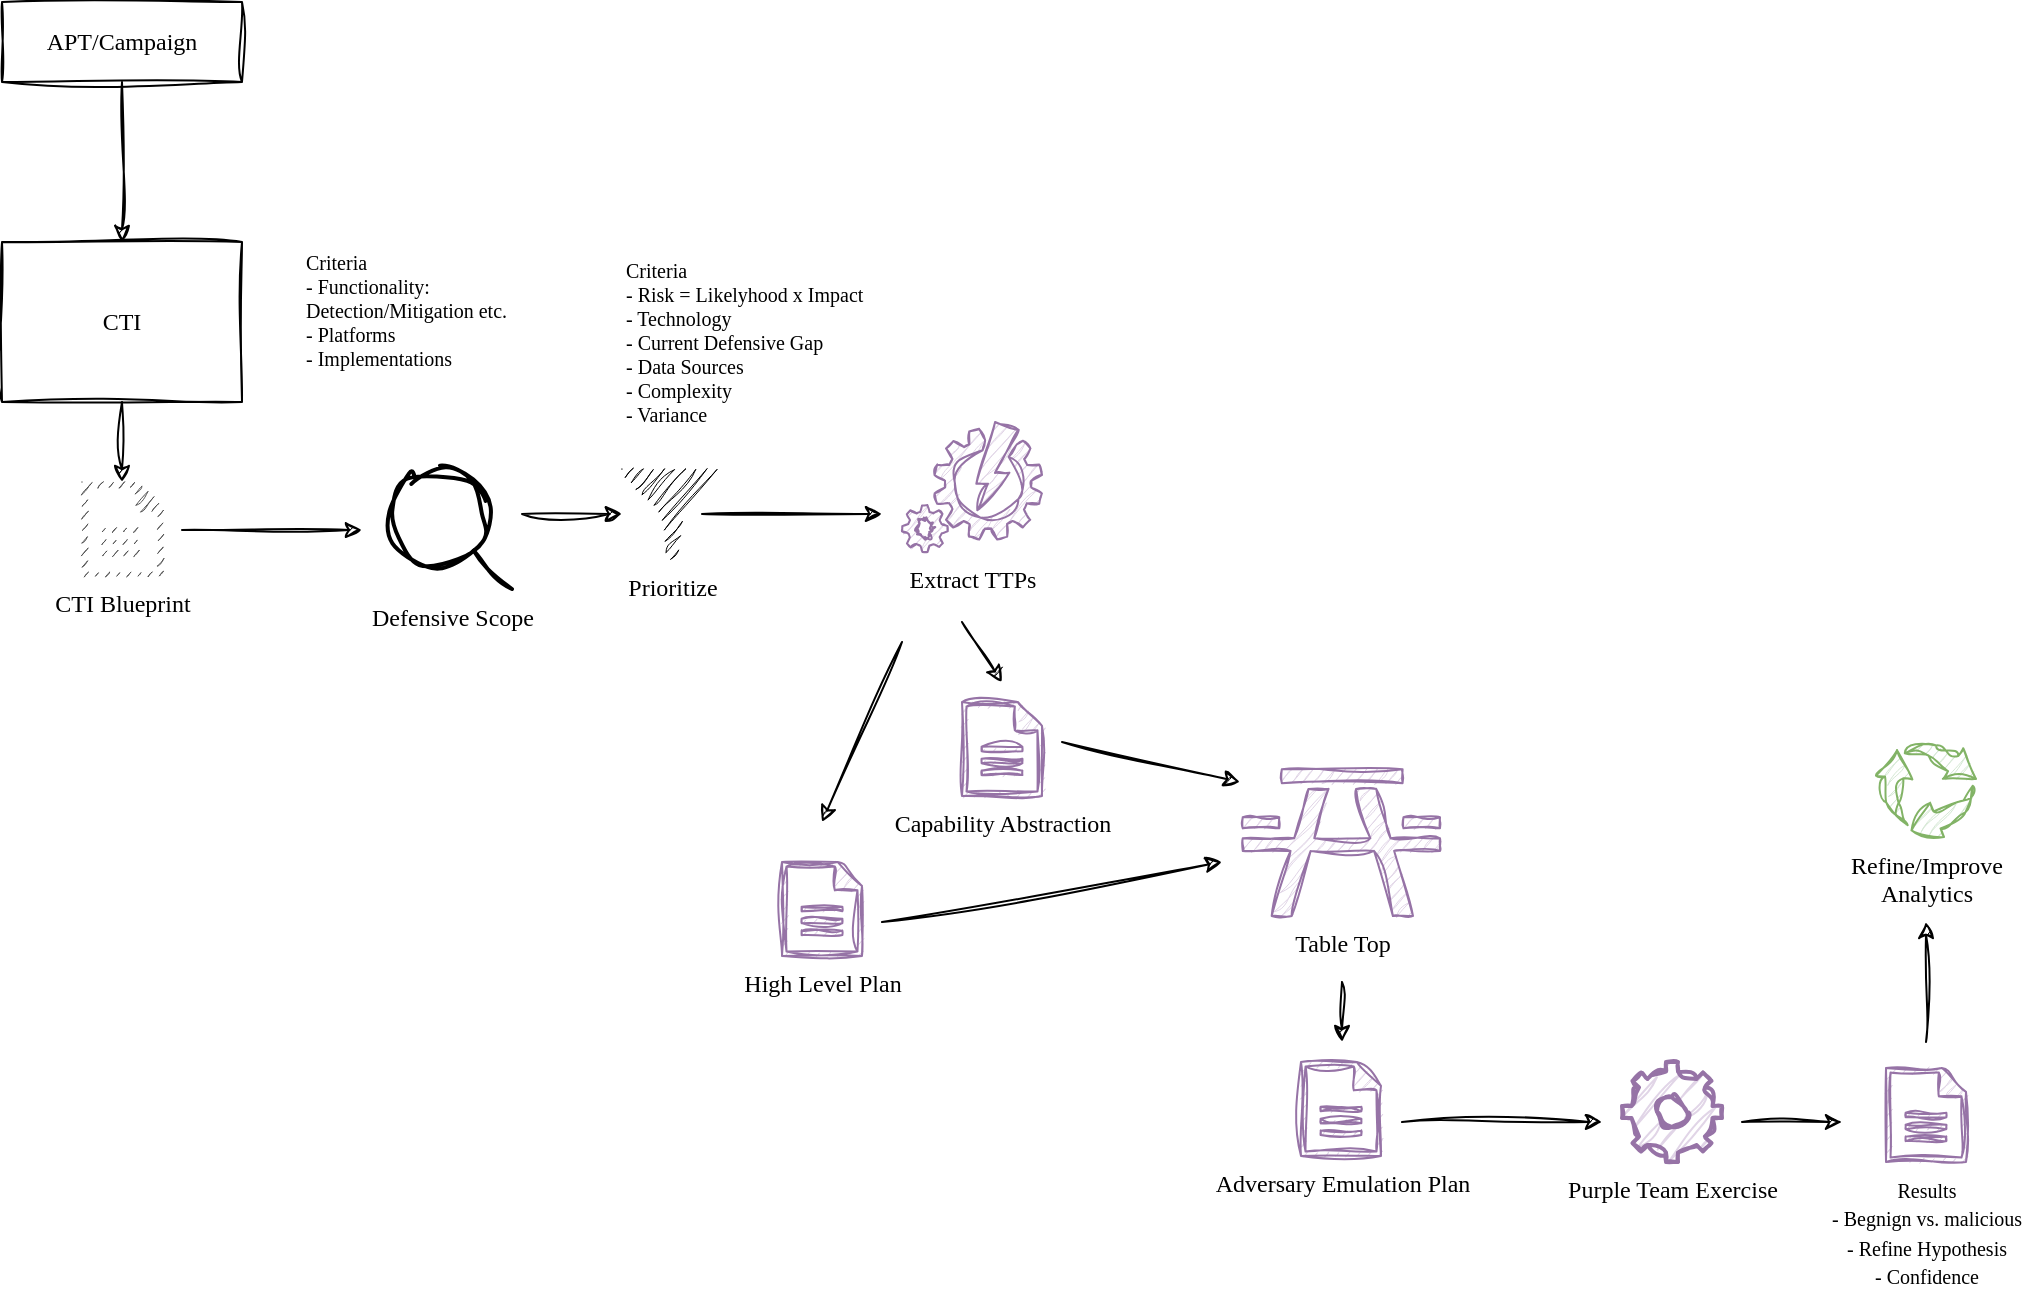 <mxfile version="22.0.0" type="device">
  <diagram name="PT Flow" id="fcYrBAUWav3vPyfGR8o_">
    <mxGraphModel dx="1330" dy="1071" grid="1" gridSize="10" guides="1" tooltips="1" connect="1" arrows="1" fold="1" page="1" pageScale="1" pageWidth="1169" pageHeight="827" math="0" shadow="0">
      <root>
        <mxCell id="0" />
        <mxCell id="1" parent="0" />
        <mxCell id="Dy0mUnzWAKcq1K_zzdS--2" value="&lt;font data-font-src=&quot;https://fonts.googleapis.com/css?family=Permanent+Marker&quot; face=&quot;Permanent Marker&quot;&gt;APT/Campaign&lt;/font&gt;" style="rounded=0;whiteSpace=wrap;html=1;sketch=1;curveFitting=1;jiggle=2;" vertex="1" parent="1">
          <mxGeometry x="40" y="40" width="120" height="40" as="geometry" />
        </mxCell>
        <mxCell id="Dy0mUnzWAKcq1K_zzdS--4" value="&lt;font data-font-src=&quot;https://fonts.googleapis.com/css?family=Permanent+Marker&quot; face=&quot;Permanent Marker&quot;&gt;CTI&lt;/font&gt;" style="rounded=0;whiteSpace=wrap;html=1;sketch=1;curveFitting=1;jiggle=2;" vertex="1" parent="1">
          <mxGeometry x="40" y="160" width="120" height="80" as="geometry" />
        </mxCell>
        <mxCell id="Dy0mUnzWAKcq1K_zzdS--5" value="" style="endArrow=classic;html=1;rounded=0;exitX=0.5;exitY=1;exitDx=0;exitDy=0;entryX=0.5;entryY=0;entryDx=0;entryDy=0;sketch=1;curveFitting=1;jiggle=2;" edge="1" parent="1" source="Dy0mUnzWAKcq1K_zzdS--2" target="Dy0mUnzWAKcq1K_zzdS--4">
          <mxGeometry width="50" height="50" relative="1" as="geometry">
            <mxPoint x="580" y="490" as="sourcePoint" />
            <mxPoint x="630" y="440" as="targetPoint" />
          </mxGeometry>
        </mxCell>
        <mxCell id="Dy0mUnzWAKcq1K_zzdS--7" value="&lt;font data-font-src=&quot;https://fonts.googleapis.com/css?family=Permanent+Marker&quot; face=&quot;Permanent Marker&quot;&gt;CTI Blueprint&lt;/font&gt;" style="pointerEvents=1;shadow=0;dashed=0;html=1;strokeColor=none;fillColor=#505050;labelPosition=center;verticalLabelPosition=bottom;verticalAlign=top;outlineConnect=0;align=center;shape=mxgraph.office.concepts.document;sketch=1;curveFitting=1;jiggle=2;" vertex="1" parent="1">
          <mxGeometry x="80" y="280" width="40" height="47" as="geometry" />
        </mxCell>
        <mxCell id="Dy0mUnzWAKcq1K_zzdS--8" value="" style="endArrow=classic;html=1;rounded=0;exitX=0.5;exitY=1;exitDx=0;exitDy=0;sketch=1;curveFitting=1;jiggle=2;" edge="1" parent="1" source="Dy0mUnzWAKcq1K_zzdS--4" target="Dy0mUnzWAKcq1K_zzdS--7">
          <mxGeometry width="50" height="50" relative="1" as="geometry">
            <mxPoint x="180" y="400" as="sourcePoint" />
            <mxPoint x="230" y="350" as="targetPoint" />
          </mxGeometry>
        </mxCell>
        <mxCell id="Dy0mUnzWAKcq1K_zzdS--9" value="&lt;font data-font-src=&quot;https://fonts.googleapis.com/css?family=Permanent+Marker&quot; face=&quot;Permanent Marker&quot;&gt;Prioritize&lt;/font&gt;" style="sketch=1;aspect=fixed;pointerEvents=1;shadow=0;dashed=0;html=1;strokeColor=none;labelPosition=center;verticalLabelPosition=bottom;verticalAlign=top;align=center;fillColor=#000000;shape=mxgraph.mscae.enterprise.filter;curveFitting=1;jiggle=2;" vertex="1" parent="1">
          <mxGeometry x="350" y="273.5" width="50" height="45" as="geometry" />
        </mxCell>
        <mxCell id="Dy0mUnzWAKcq1K_zzdS--10" value="&lt;font face=&quot;Permanent Marker&quot;&gt;Defensive Scope&lt;br&gt;&lt;/font&gt;" style="html=1;verticalLabelPosition=bottom;align=center;labelBackgroundColor=#ffffff;verticalAlign=top;strokeWidth=2;strokeColor=#000000;shadow=0;dashed=0;shape=mxgraph.ios7.icons.looking_glass;sketch=1;curveFitting=1;jiggle=2;" vertex="1" parent="1">
          <mxGeometry x="235" y="273.5" width="60" height="60" as="geometry" />
        </mxCell>
        <mxCell id="Dy0mUnzWAKcq1K_zzdS--11" value="" style="endArrow=classic;html=1;rounded=0;sketch=1;curveFitting=1;jiggle=2;" edge="1" parent="1">
          <mxGeometry width="50" height="50" relative="1" as="geometry">
            <mxPoint x="130" y="304" as="sourcePoint" />
            <mxPoint x="220" y="304" as="targetPoint" />
          </mxGeometry>
        </mxCell>
        <mxCell id="Dy0mUnzWAKcq1K_zzdS--17" value="&lt;div style=&quot;font-size: 10px;&quot; align=&quot;left&quot;&gt;&lt;font style=&quot;font-size: 10px;&quot; data-font-src=&quot;https://fonts.googleapis.com/css?family=Permanent+Marker&quot; face=&quot;Permanent Marker&quot;&gt;Criteria&lt;/font&gt;&lt;/div&gt;&lt;div style=&quot;font-size: 10px;&quot; align=&quot;left&quot;&gt;&lt;font style=&quot;font-size: 10px;&quot; face=&quot;Permanent Marker&quot;&gt;- Risk = Likelyhood x Impact&lt;/font&gt;&lt;/div&gt;&lt;div style=&quot;font-size: 10px;&quot; align=&quot;left&quot;&gt;&lt;font style=&quot;font-size: 10px;&quot; face=&quot;Permanent Marker&quot;&gt;- Technology&lt;br&gt;&lt;/font&gt;&lt;/div&gt;&lt;div style=&quot;font-size: 10px;&quot; align=&quot;left&quot;&gt;&lt;font style=&quot;font-size: 10px;&quot; face=&quot;Permanent Marker&quot;&gt;- Current Defensive Gap&lt;br&gt;&lt;/font&gt;&lt;/div&gt;&lt;div style=&quot;font-size: 10px;&quot; align=&quot;left&quot;&gt;&lt;font style=&quot;font-size: 10px;&quot; face=&quot;Permanent Marker&quot;&gt;- D&lt;/font&gt;&lt;font style=&quot;font-size: 10px;&quot; data-font-src=&quot;https://fonts.googleapis.com/css?family=Permanent+Marker&quot; face=&quot;Permanent Marker&quot;&gt;ata Sources&lt;/font&gt;&lt;/div&gt;&lt;div style=&quot;font-size: 10px;&quot; align=&quot;left&quot;&gt;&lt;font style=&quot;font-size: 10px;&quot; data-font-src=&quot;https://fonts.googleapis.com/css?family=Permanent+Marker&quot; face=&quot;Permanent Marker&quot;&gt;- Complexity&lt;/font&gt;&lt;/div&gt;&lt;div style=&quot;font-size: 10px;&quot; align=&quot;left&quot;&gt;&lt;font style=&quot;font-size: 10px;&quot; data-font-src=&quot;https://fonts.googleapis.com/css?family=Permanent+Marker&quot; face=&quot;Permanent Marker&quot;&gt;- Variance&lt;br&gt;&lt;/font&gt;&lt;/div&gt;" style="text;html=1;strokeColor=none;fillColor=none;align=left;verticalAlign=middle;whiteSpace=wrap;rounded=0;" vertex="1" parent="1">
          <mxGeometry x="350" y="160" width="150" height="100" as="geometry" />
        </mxCell>
        <mxCell id="Dy0mUnzWAKcq1K_zzdS--19" value="&lt;div style=&quot;font-size: 10px;&quot; align=&quot;left&quot;&gt;&lt;font style=&quot;font-size: 10px;&quot; data-font-src=&quot;https://fonts.googleapis.com/css?family=Permanent+Marker&quot; face=&quot;Permanent Marker&quot;&gt;Criteria&lt;/font&gt;&lt;/div&gt;&lt;div style=&quot;font-size: 10px;&quot; align=&quot;left&quot;&gt;&lt;font style=&quot;font-size: 10px;&quot; face=&quot;Permanent Marker&quot;&gt;- Functionality: Detection/Mitigation etc.&lt;/font&gt;&lt;/div&gt;&lt;div style=&quot;font-size: 10px;&quot; align=&quot;left&quot;&gt;&lt;font style=&quot;font-size: 10px;&quot; face=&quot;Permanent Marker&quot;&gt;- Platforms&lt;/font&gt;&lt;/div&gt;&lt;div style=&quot;font-size: 10px;&quot; align=&quot;left&quot;&gt;&lt;font style=&quot;font-size: 10px;&quot; face=&quot;Permanent Marker&quot;&gt;- Implementations&lt;/font&gt;&lt;/div&gt;&lt;div style=&quot;font-size: 10px;&quot; align=&quot;left&quot;&gt;&lt;font style=&quot;font-size: 10px;&quot; face=&quot;Permanent Marker&quot;&gt;&lt;br&gt;&lt;/font&gt;&lt;/div&gt;" style="text;html=1;strokeColor=none;fillColor=none;align=left;verticalAlign=middle;whiteSpace=wrap;rounded=0;" vertex="1" parent="1">
          <mxGeometry x="190" y="150" width="150" height="100" as="geometry" />
        </mxCell>
        <mxCell id="Dy0mUnzWAKcq1K_zzdS--22" value="" style="endArrow=classic;html=1;rounded=0;sketch=1;curveFitting=1;jiggle=2;" edge="1" parent="1">
          <mxGeometry width="50" height="50" relative="1" as="geometry">
            <mxPoint x="300" y="296" as="sourcePoint" />
            <mxPoint x="350" y="296" as="targetPoint" />
          </mxGeometry>
        </mxCell>
        <mxCell id="Dy0mUnzWAKcq1K_zzdS--25" value="" style="endArrow=classic;html=1;rounded=0;sketch=1;curveFitting=1;jiggle=2;" edge="1" parent="1">
          <mxGeometry width="50" height="50" relative="1" as="geometry">
            <mxPoint x="390" y="296" as="sourcePoint" />
            <mxPoint x="480" y="296" as="targetPoint" />
          </mxGeometry>
        </mxCell>
        <mxCell id="Dy0mUnzWAKcq1K_zzdS--26" value="&lt;font face=&quot;Permanent Marker&quot;&gt;Capability Abstraction&lt;/font&gt;" style="pointerEvents=1;shadow=0;dashed=0;html=1;strokeColor=#9673a6;fillColor=#e1d5e7;labelPosition=center;verticalLabelPosition=bottom;verticalAlign=top;outlineConnect=0;align=center;shape=mxgraph.office.concepts.document;sketch=1;curveFitting=1;jiggle=2;" vertex="1" parent="1">
          <mxGeometry x="520" y="390" width="40" height="47" as="geometry" />
        </mxCell>
        <mxCell id="Dy0mUnzWAKcq1K_zzdS--44" value="&lt;font face=&quot;Permanent Marker&quot;&gt;High Level Plan&lt;br&gt;&lt;/font&gt;" style="pointerEvents=1;shadow=0;dashed=0;html=1;strokeColor=#9673a6;fillColor=#e1d5e7;labelPosition=center;verticalLabelPosition=bottom;verticalAlign=top;outlineConnect=0;align=center;shape=mxgraph.office.concepts.document;sketch=1;curveFitting=1;jiggle=2;" vertex="1" parent="1">
          <mxGeometry x="430" y="470" width="40" height="47" as="geometry" />
        </mxCell>
        <mxCell id="Dy0mUnzWAKcq1K_zzdS--52" value="&lt;font face=&quot;Permanent Marker&quot;&gt;Adversary Emulation Plan&lt;br&gt;&lt;/font&gt;" style="pointerEvents=1;shadow=0;dashed=0;html=1;strokeColor=#9673a6;fillColor=#e1d5e7;labelPosition=center;verticalLabelPosition=bottom;verticalAlign=top;outlineConnect=0;align=center;shape=mxgraph.office.concepts.document;sketch=1;curveFitting=1;jiggle=2;" vertex="1" parent="1">
          <mxGeometry x="689.5" y="570" width="40" height="47" as="geometry" />
        </mxCell>
        <mxCell id="Dy0mUnzWAKcq1K_zzdS--54" value="&lt;font data-font-src=&quot;https://fonts.googleapis.com/css?family=Permanent+Marker&quot; face=&quot;Permanent Marker&quot;&gt;Purple Team Exercise&lt;br&gt;&lt;/font&gt;" style="html=1;verticalLabelPosition=bottom;align=center;labelBackgroundColor=#ffffff;verticalAlign=top;strokeWidth=2;strokeColor=#9673a6;shadow=0;dashed=0;shape=mxgraph.ios7.icons.settings;fillColor=#e1d5e7;sketch=1;curveFitting=1;jiggle=2;" vertex="1" parent="1">
          <mxGeometry x="850" y="570" width="50" height="50" as="geometry" />
        </mxCell>
        <mxCell id="Dy0mUnzWAKcq1K_zzdS--55" value="&lt;font data-font-src=&quot;https://fonts.googleapis.com/css?family=Permanent+Marker&quot; face=&quot;Permanent Marker&quot;&gt;Table Top&lt;br&gt;&lt;/font&gt;" style="shape=mxgraph.signs.sports.picnic_table_2;html=1;pointerEvents=1;fillColor=#e1d5e7;strokeColor=#9673a6;verticalLabelPosition=bottom;verticalAlign=top;align=center;sketch=1;curveFitting=1;jiggle=2;" vertex="1" parent="1">
          <mxGeometry x="660" y="410" width="99" height="87" as="geometry" />
        </mxCell>
        <mxCell id="Dy0mUnzWAKcq1K_zzdS--56" value="" style="endArrow=classic;html=1;rounded=0;entryX=-0.01;entryY=0.23;entryDx=0;entryDy=0;entryPerimeter=0;sketch=1;curveFitting=1;jiggle=2;" edge="1" parent="1" target="Dy0mUnzWAKcq1K_zzdS--55">
          <mxGeometry width="50" height="50" relative="1" as="geometry">
            <mxPoint x="570" y="410" as="sourcePoint" />
            <mxPoint x="620" y="360" as="targetPoint" />
          </mxGeometry>
        </mxCell>
        <mxCell id="Dy0mUnzWAKcq1K_zzdS--57" value="" style="endArrow=classic;html=1;rounded=0;sketch=1;curveFitting=1;jiggle=2;" edge="1" parent="1">
          <mxGeometry width="50" height="50" relative="1" as="geometry">
            <mxPoint x="480" y="500" as="sourcePoint" />
            <mxPoint x="650" y="470" as="targetPoint" />
          </mxGeometry>
        </mxCell>
        <mxCell id="Dy0mUnzWAKcq1K_zzdS--58" value="" style="endArrow=classic;html=1;rounded=0;sketch=1;curveFitting=1;jiggle=2;" edge="1" parent="1">
          <mxGeometry width="50" height="50" relative="1" as="geometry">
            <mxPoint x="710" y="530" as="sourcePoint" />
            <mxPoint x="710" y="560" as="targetPoint" />
          </mxGeometry>
        </mxCell>
        <mxCell id="Dy0mUnzWAKcq1K_zzdS--59" value="" style="endArrow=classic;html=1;rounded=0;sketch=1;curveFitting=1;jiggle=2;" edge="1" parent="1">
          <mxGeometry width="50" height="50" relative="1" as="geometry">
            <mxPoint x="740" y="600" as="sourcePoint" />
            <mxPoint x="840" y="600" as="targetPoint" />
          </mxGeometry>
        </mxCell>
        <mxCell id="Dy0mUnzWAKcq1K_zzdS--60" value="&lt;font style=&quot;font-size: 10px;&quot; data-font-src=&quot;https://fonts.googleapis.com/css?family=Permanent+Marker&quot; face=&quot;Permanent Marker&quot;&gt;Results&lt;br&gt;- Begnign vs. malicious&lt;br&gt;- Refine Hypothesis&lt;br&gt;- Confidence&lt;br&gt;&lt;/font&gt;" style="pointerEvents=1;shadow=0;dashed=0;html=1;strokeColor=#9673a6;fillColor=#e1d5e7;labelPosition=center;verticalLabelPosition=bottom;verticalAlign=top;outlineConnect=0;align=center;shape=mxgraph.office.concepts.document;sketch=1;curveFitting=1;jiggle=2;" vertex="1" parent="1">
          <mxGeometry x="982" y="573" width="40" height="47" as="geometry" />
        </mxCell>
        <mxCell id="Dy0mUnzWAKcq1K_zzdS--61" value="" style="endArrow=classic;html=1;rounded=0;sketch=1;curveFitting=1;jiggle=2;" edge="1" parent="1">
          <mxGeometry width="50" height="50" relative="1" as="geometry">
            <mxPoint x="910" y="600" as="sourcePoint" />
            <mxPoint x="960" y="600" as="targetPoint" />
          </mxGeometry>
        </mxCell>
        <mxCell id="Dy0mUnzWAKcq1K_zzdS--62" value="" style="endArrow=classic;html=1;rounded=0;sketch=1;curveFitting=1;jiggle=2;" edge="1" parent="1">
          <mxGeometry width="50" height="50" relative="1" as="geometry">
            <mxPoint x="520" y="350" as="sourcePoint" />
            <mxPoint x="540" y="380" as="targetPoint" />
          </mxGeometry>
        </mxCell>
        <mxCell id="Dy0mUnzWAKcq1K_zzdS--63" value="" style="endArrow=classic;html=1;rounded=0;sketch=1;curveFitting=1;jiggle=2;" edge="1" parent="1">
          <mxGeometry width="50" height="50" relative="1" as="geometry">
            <mxPoint x="490" y="360" as="sourcePoint" />
            <mxPoint x="450" y="450" as="targetPoint" />
          </mxGeometry>
        </mxCell>
        <mxCell id="Dy0mUnzWAKcq1K_zzdS--98" value="&lt;font data-font-src=&quot;https://fonts.googleapis.com/css?family=Permanent+Marker&quot; face=&quot;Permanent Marker&quot;&gt;Extract TTPs&lt;br&gt;&lt;/font&gt;" style="verticalLabelPosition=bottom;html=1;verticalAlign=top;align=center;strokeColor=#9673a6;fillColor=#e1d5e7;shape=mxgraph.azure.automation;pointerEvents=1;sketch=1;curveFitting=1;jiggle=2;" vertex="1" parent="1">
          <mxGeometry x="490" y="250" width="70" height="65" as="geometry" />
        </mxCell>
        <mxCell id="Dy0mUnzWAKcq1K_zzdS--106" value="&lt;font data-font-src=&quot;https://fonts.googleapis.com/css?family=Permanent+Marker&quot; face=&quot;Permanent Marker&quot;&gt;Refine/Improve&lt;br&gt;Analytics&lt;/font&gt;" style="sketch=1;html=1;aspect=fixed;strokeColor=#82b366;shadow=0;fillColor=#d5e8d4;verticalAlign=top;labelPosition=center;verticalLabelPosition=bottom;shape=mxgraph.gcp2.arrow_cycle;curveFitting=1;jiggle=2;" vertex="1" parent="1">
          <mxGeometry x="977" y="410" width="50" height="47.5" as="geometry" />
        </mxCell>
        <mxCell id="Dy0mUnzWAKcq1K_zzdS--108" value="" style="endArrow=classic;html=1;rounded=0;sketch=1;curveFitting=1;jiggle=2;" edge="1" parent="1">
          <mxGeometry width="50" height="50" relative="1" as="geometry">
            <mxPoint x="1002" y="560" as="sourcePoint" />
            <mxPoint x="1002" y="500" as="targetPoint" />
          </mxGeometry>
        </mxCell>
      </root>
    </mxGraphModel>
  </diagram>
</mxfile>
